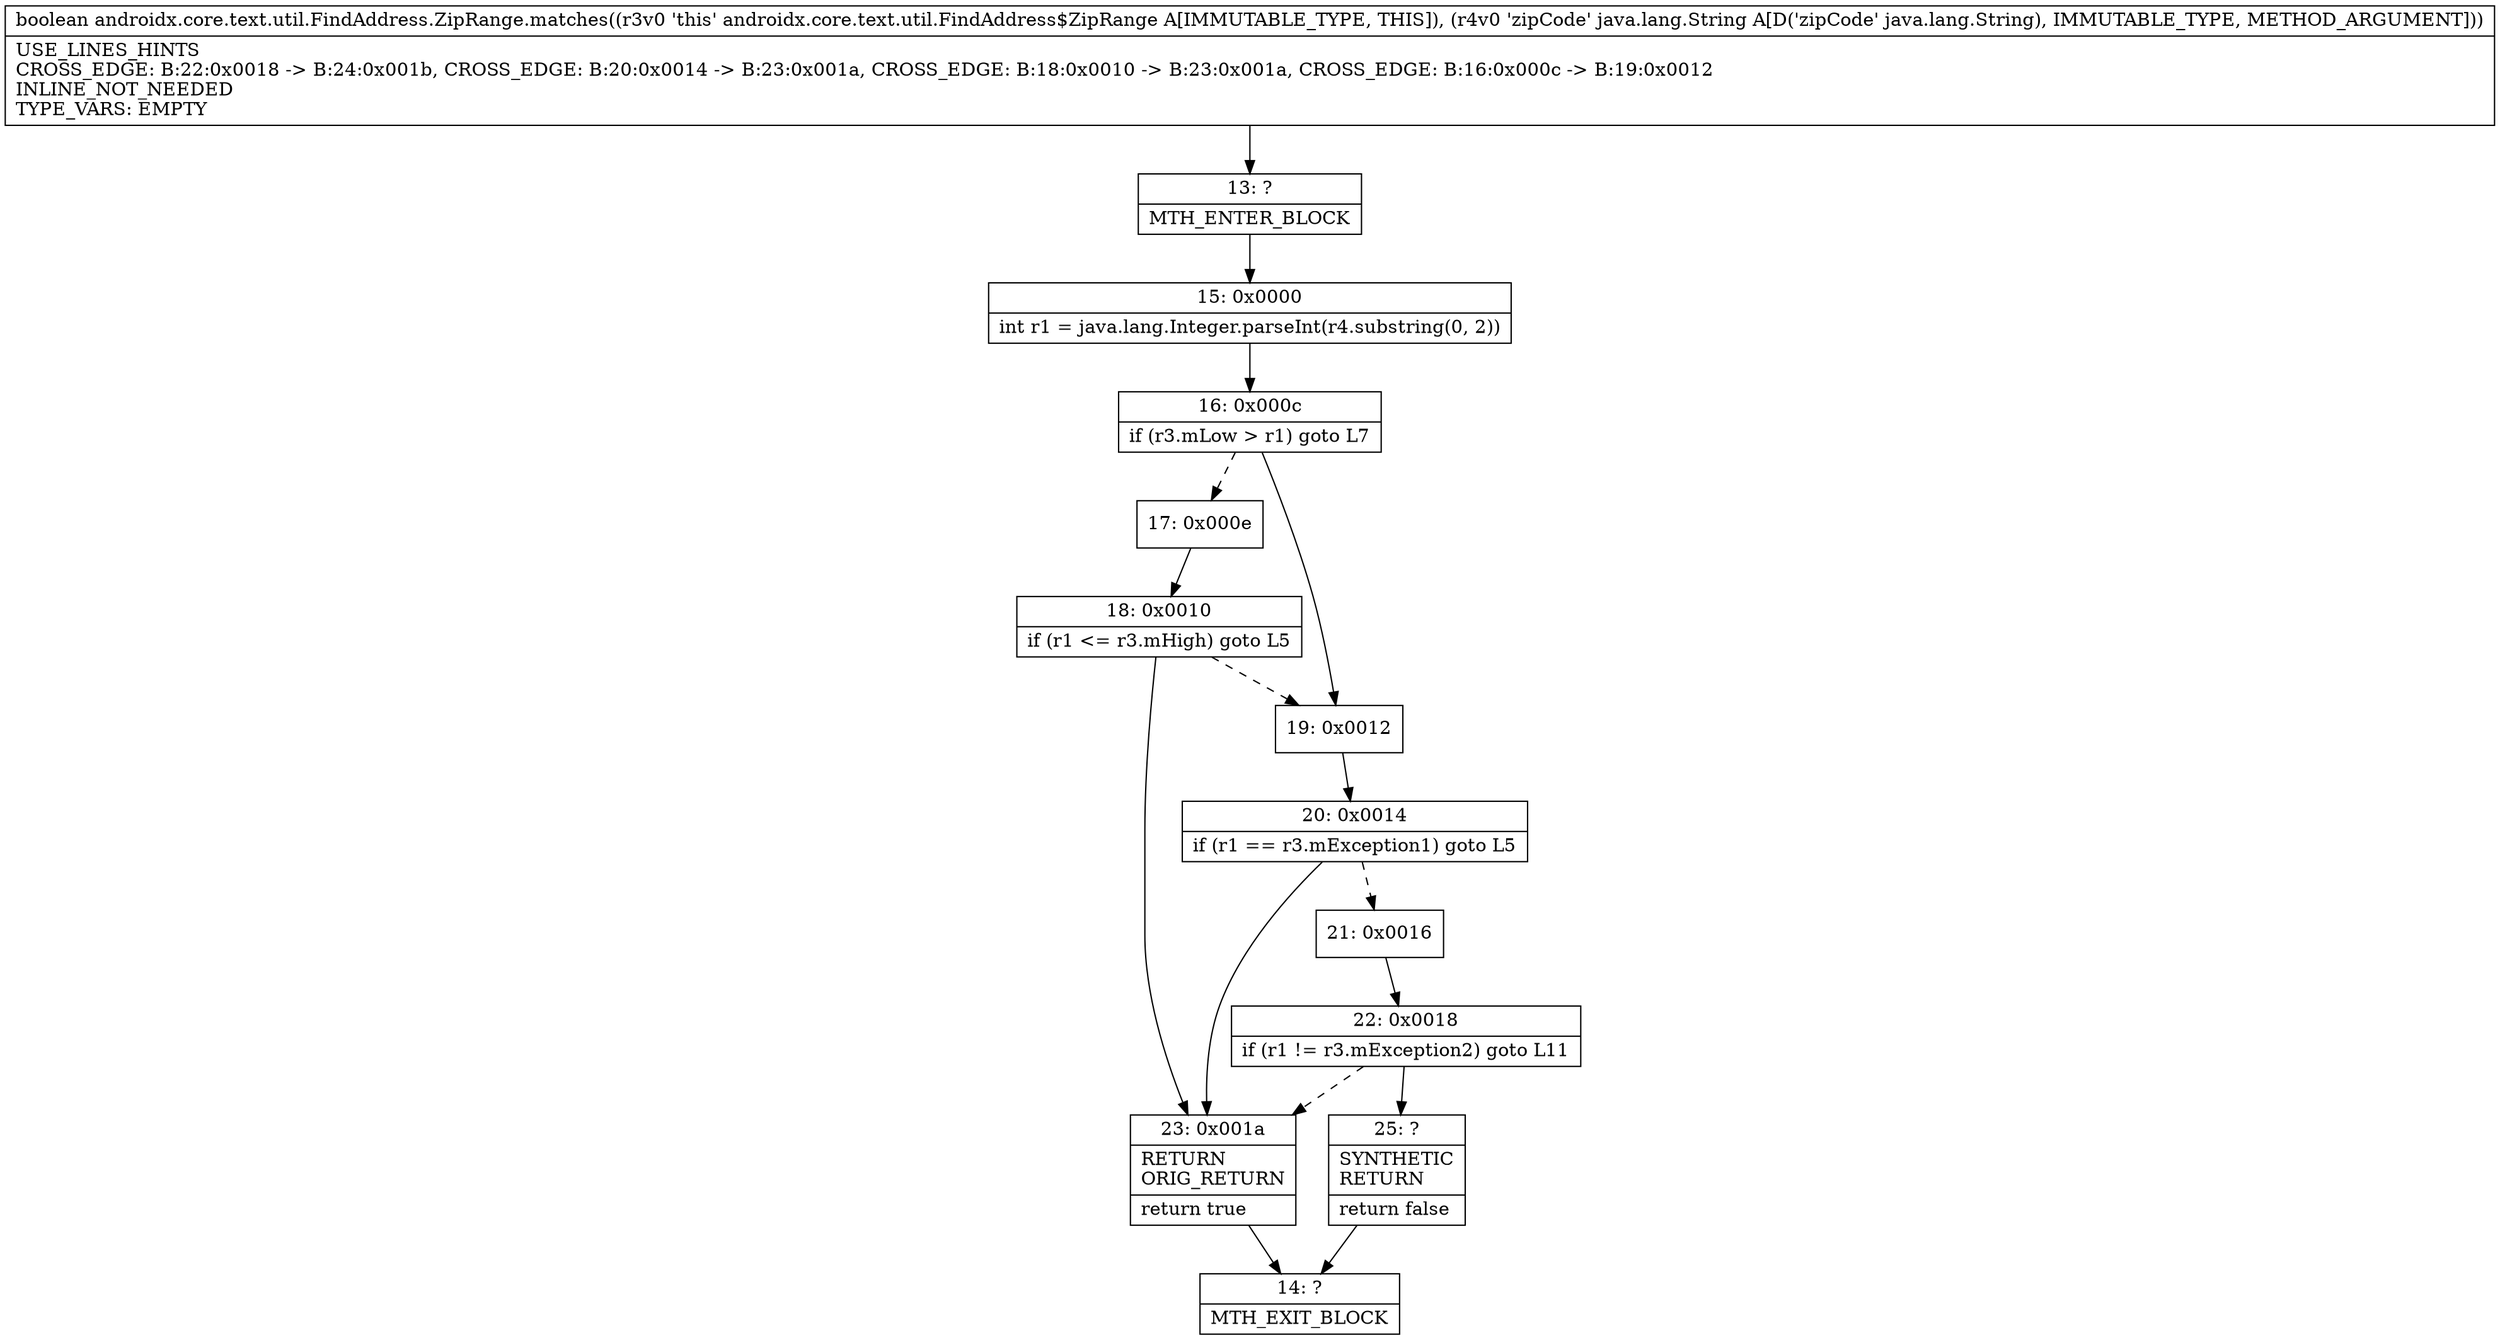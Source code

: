 digraph "CFG forandroidx.core.text.util.FindAddress.ZipRange.matches(Ljava\/lang\/String;)Z" {
Node_13 [shape=record,label="{13\:\ ?|MTH_ENTER_BLOCK\l}"];
Node_15 [shape=record,label="{15\:\ 0x0000|int r1 = java.lang.Integer.parseInt(r4.substring(0, 2))\l}"];
Node_16 [shape=record,label="{16\:\ 0x000c|if (r3.mLow \> r1) goto L7\l}"];
Node_17 [shape=record,label="{17\:\ 0x000e}"];
Node_18 [shape=record,label="{18\:\ 0x0010|if (r1 \<= r3.mHigh) goto L5\l}"];
Node_23 [shape=record,label="{23\:\ 0x001a|RETURN\lORIG_RETURN\l|return true\l}"];
Node_14 [shape=record,label="{14\:\ ?|MTH_EXIT_BLOCK\l}"];
Node_19 [shape=record,label="{19\:\ 0x0012}"];
Node_20 [shape=record,label="{20\:\ 0x0014|if (r1 == r3.mException1) goto L5\l}"];
Node_21 [shape=record,label="{21\:\ 0x0016}"];
Node_22 [shape=record,label="{22\:\ 0x0018|if (r1 != r3.mException2) goto L11\l}"];
Node_25 [shape=record,label="{25\:\ ?|SYNTHETIC\lRETURN\l|return false\l}"];
MethodNode[shape=record,label="{boolean androidx.core.text.util.FindAddress.ZipRange.matches((r3v0 'this' androidx.core.text.util.FindAddress$ZipRange A[IMMUTABLE_TYPE, THIS]), (r4v0 'zipCode' java.lang.String A[D('zipCode' java.lang.String), IMMUTABLE_TYPE, METHOD_ARGUMENT]))  | USE_LINES_HINTS\lCROSS_EDGE: B:22:0x0018 \-\> B:24:0x001b, CROSS_EDGE: B:20:0x0014 \-\> B:23:0x001a, CROSS_EDGE: B:18:0x0010 \-\> B:23:0x001a, CROSS_EDGE: B:16:0x000c \-\> B:19:0x0012\lINLINE_NOT_NEEDED\lTYPE_VARS: EMPTY\l}"];
MethodNode -> Node_13;Node_13 -> Node_15;
Node_15 -> Node_16;
Node_16 -> Node_17[style=dashed];
Node_16 -> Node_19;
Node_17 -> Node_18;
Node_18 -> Node_19[style=dashed];
Node_18 -> Node_23;
Node_23 -> Node_14;
Node_19 -> Node_20;
Node_20 -> Node_21[style=dashed];
Node_20 -> Node_23;
Node_21 -> Node_22;
Node_22 -> Node_23[style=dashed];
Node_22 -> Node_25;
Node_25 -> Node_14;
}


